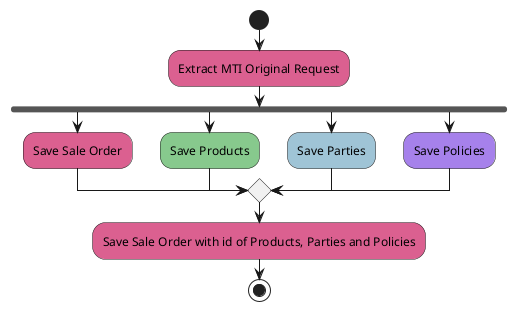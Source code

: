 @startuml
start
#db6090ff:Extract MTI Original Request;
fork
    #db6090ff:Save Sale Order;
fork again
    #87c98dff:Save Products;
fork again
    #9fc4d6ff:Save Parties;
fork again
    #a681ebff:Save Policies;
end merge
#db6090ff:Save Sale Order with id of Products, Parties and Policies;
stop
@enduml